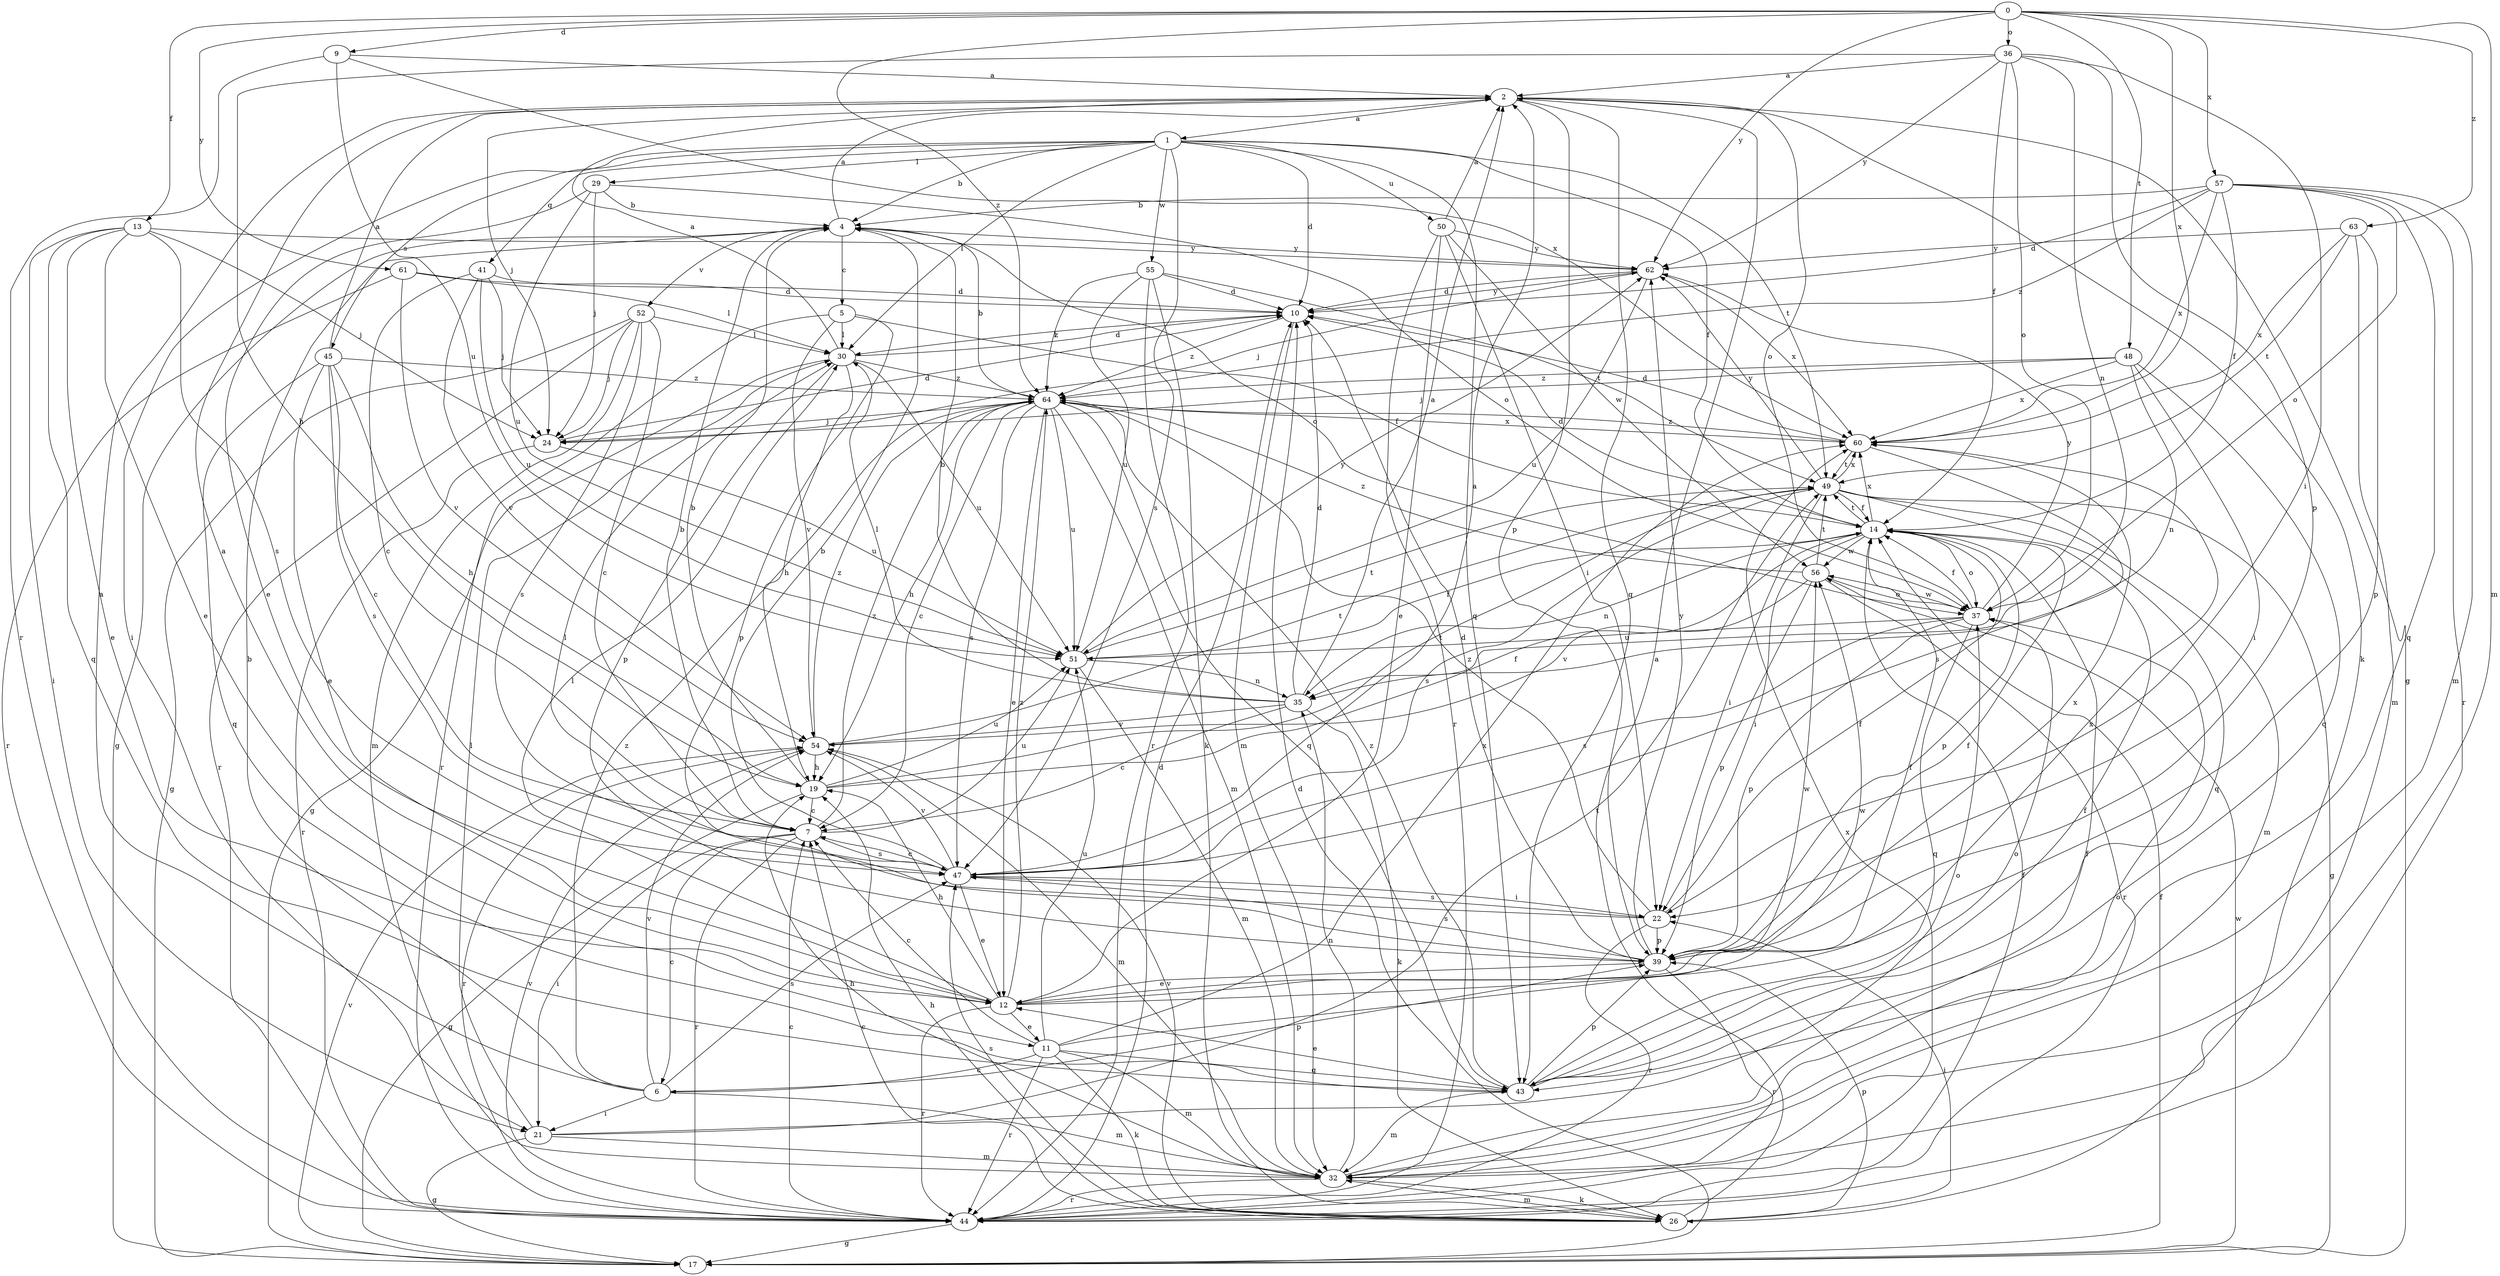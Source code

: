 strict digraph  {
0;
1;
2;
4;
5;
6;
7;
9;
10;
11;
12;
13;
14;
17;
19;
21;
22;
24;
26;
29;
30;
32;
35;
36;
37;
39;
41;
43;
44;
45;
47;
48;
49;
50;
51;
52;
54;
55;
56;
57;
60;
61;
62;
63;
64;
0 -> 9  [label=d];
0 -> 13  [label=f];
0 -> 32  [label=m];
0 -> 36  [label=o];
0 -> 48  [label=t];
0 -> 57  [label=x];
0 -> 60  [label=x];
0 -> 61  [label=y];
0 -> 62  [label=y];
0 -> 63  [label=z];
0 -> 64  [label=z];
1 -> 4  [label=b];
1 -> 10  [label=d];
1 -> 14  [label=f];
1 -> 21  [label=i];
1 -> 29  [label=l];
1 -> 30  [label=l];
1 -> 41  [label=q];
1 -> 43  [label=q];
1 -> 45  [label=s];
1 -> 47  [label=s];
1 -> 49  [label=t];
1 -> 50  [label=u];
1 -> 55  [label=w];
2 -> 1  [label=a];
2 -> 17  [label=g];
2 -> 24  [label=j];
2 -> 26  [label=k];
2 -> 37  [label=o];
2 -> 39  [label=p];
2 -> 43  [label=q];
4 -> 2  [label=a];
4 -> 5  [label=c];
4 -> 17  [label=g];
4 -> 37  [label=o];
4 -> 52  [label=v];
4 -> 62  [label=y];
5 -> 14  [label=f];
5 -> 30  [label=l];
5 -> 39  [label=p];
5 -> 44  [label=r];
5 -> 54  [label=v];
6 -> 2  [label=a];
6 -> 4  [label=b];
6 -> 21  [label=i];
6 -> 32  [label=m];
6 -> 39  [label=p];
6 -> 47  [label=s];
6 -> 54  [label=v];
6 -> 64  [label=z];
7 -> 4  [label=b];
7 -> 6  [label=c];
7 -> 21  [label=i];
7 -> 44  [label=r];
7 -> 47  [label=s];
7 -> 51  [label=u];
7 -> 64  [label=z];
9 -> 2  [label=a];
9 -> 44  [label=r];
9 -> 51  [label=u];
9 -> 60  [label=x];
10 -> 30  [label=l];
10 -> 32  [label=m];
10 -> 62  [label=y];
10 -> 64  [label=z];
11 -> 6  [label=c];
11 -> 7  [label=c];
11 -> 26  [label=k];
11 -> 32  [label=m];
11 -> 43  [label=q];
11 -> 44  [label=r];
11 -> 51  [label=u];
11 -> 56  [label=w];
11 -> 60  [label=x];
12 -> 2  [label=a];
12 -> 11  [label=e];
12 -> 14  [label=f];
12 -> 19  [label=h];
12 -> 30  [label=l];
12 -> 44  [label=r];
12 -> 56  [label=w];
12 -> 60  [label=x];
12 -> 64  [label=z];
13 -> 11  [label=e];
13 -> 12  [label=e];
13 -> 21  [label=i];
13 -> 24  [label=j];
13 -> 43  [label=q];
13 -> 47  [label=s];
13 -> 62  [label=y];
14 -> 10  [label=d];
14 -> 22  [label=i];
14 -> 35  [label=n];
14 -> 37  [label=o];
14 -> 39  [label=p];
14 -> 49  [label=t];
14 -> 56  [label=w];
14 -> 60  [label=x];
17 -> 10  [label=d];
17 -> 14  [label=f];
17 -> 54  [label=v];
17 -> 56  [label=w];
19 -> 4  [label=b];
19 -> 7  [label=c];
19 -> 14  [label=f];
19 -> 17  [label=g];
19 -> 49  [label=t];
19 -> 51  [label=u];
21 -> 17  [label=g];
21 -> 30  [label=l];
21 -> 32  [label=m];
21 -> 37  [label=o];
21 -> 49  [label=t];
22 -> 14  [label=f];
22 -> 30  [label=l];
22 -> 39  [label=p];
22 -> 44  [label=r];
22 -> 47  [label=s];
22 -> 64  [label=z];
24 -> 10  [label=d];
24 -> 44  [label=r];
24 -> 51  [label=u];
26 -> 2  [label=a];
26 -> 7  [label=c];
26 -> 19  [label=h];
26 -> 22  [label=i];
26 -> 32  [label=m];
26 -> 39  [label=p];
26 -> 47  [label=s];
26 -> 54  [label=v];
29 -> 4  [label=b];
29 -> 12  [label=e];
29 -> 24  [label=j];
29 -> 37  [label=o];
29 -> 51  [label=u];
30 -> 2  [label=a];
30 -> 10  [label=d];
30 -> 17  [label=g];
30 -> 19  [label=h];
30 -> 39  [label=p];
30 -> 51  [label=u];
30 -> 64  [label=z];
32 -> 14  [label=f];
32 -> 19  [label=h];
32 -> 26  [label=k];
32 -> 35  [label=n];
32 -> 37  [label=o];
32 -> 44  [label=r];
35 -> 2  [label=a];
35 -> 4  [label=b];
35 -> 7  [label=c];
35 -> 10  [label=d];
35 -> 26  [label=k];
35 -> 30  [label=l];
35 -> 54  [label=v];
36 -> 2  [label=a];
36 -> 14  [label=f];
36 -> 19  [label=h];
36 -> 22  [label=i];
36 -> 35  [label=n];
36 -> 37  [label=o];
36 -> 39  [label=p];
36 -> 62  [label=y];
37 -> 14  [label=f];
37 -> 39  [label=p];
37 -> 43  [label=q];
37 -> 47  [label=s];
37 -> 51  [label=u];
37 -> 56  [label=w];
37 -> 62  [label=y];
39 -> 10  [label=d];
39 -> 12  [label=e];
39 -> 14  [label=f];
39 -> 44  [label=r];
39 -> 47  [label=s];
39 -> 60  [label=x];
39 -> 62  [label=y];
41 -> 7  [label=c];
41 -> 10  [label=d];
41 -> 24  [label=j];
41 -> 51  [label=u];
41 -> 54  [label=v];
43 -> 12  [label=e];
43 -> 14  [label=f];
43 -> 32  [label=m];
43 -> 37  [label=o];
43 -> 39  [label=p];
43 -> 64  [label=z];
44 -> 7  [label=c];
44 -> 10  [label=d];
44 -> 14  [label=f];
44 -> 17  [label=g];
44 -> 54  [label=v];
44 -> 60  [label=x];
45 -> 2  [label=a];
45 -> 7  [label=c];
45 -> 12  [label=e];
45 -> 19  [label=h];
45 -> 43  [label=q];
45 -> 47  [label=s];
45 -> 64  [label=z];
47 -> 2  [label=a];
47 -> 4  [label=b];
47 -> 7  [label=c];
47 -> 12  [label=e];
47 -> 22  [label=i];
47 -> 54  [label=v];
48 -> 22  [label=i];
48 -> 24  [label=j];
48 -> 35  [label=n];
48 -> 43  [label=q];
48 -> 60  [label=x];
48 -> 64  [label=z];
49 -> 14  [label=f];
49 -> 17  [label=g];
49 -> 22  [label=i];
49 -> 32  [label=m];
49 -> 43  [label=q];
49 -> 47  [label=s];
49 -> 60  [label=x];
49 -> 62  [label=y];
50 -> 2  [label=a];
50 -> 12  [label=e];
50 -> 22  [label=i];
50 -> 44  [label=r];
50 -> 56  [label=w];
50 -> 62  [label=y];
51 -> 14  [label=f];
51 -> 32  [label=m];
51 -> 35  [label=n];
51 -> 49  [label=t];
51 -> 62  [label=y];
52 -> 7  [label=c];
52 -> 17  [label=g];
52 -> 24  [label=j];
52 -> 30  [label=l];
52 -> 32  [label=m];
52 -> 44  [label=r];
52 -> 47  [label=s];
54 -> 19  [label=h];
54 -> 32  [label=m];
54 -> 44  [label=r];
54 -> 49  [label=t];
54 -> 64  [label=z];
55 -> 10  [label=d];
55 -> 26  [label=k];
55 -> 44  [label=r];
55 -> 49  [label=t];
55 -> 51  [label=u];
55 -> 64  [label=z];
56 -> 37  [label=o];
56 -> 39  [label=p];
56 -> 44  [label=r];
56 -> 49  [label=t];
56 -> 54  [label=v];
56 -> 64  [label=z];
57 -> 4  [label=b];
57 -> 10  [label=d];
57 -> 14  [label=f];
57 -> 32  [label=m];
57 -> 37  [label=o];
57 -> 43  [label=q];
57 -> 44  [label=r];
57 -> 60  [label=x];
57 -> 64  [label=z];
60 -> 10  [label=d];
60 -> 47  [label=s];
60 -> 49  [label=t];
60 -> 64  [label=z];
61 -> 10  [label=d];
61 -> 30  [label=l];
61 -> 44  [label=r];
61 -> 54  [label=v];
62 -> 10  [label=d];
62 -> 24  [label=j];
62 -> 51  [label=u];
62 -> 60  [label=x];
63 -> 32  [label=m];
63 -> 39  [label=p];
63 -> 49  [label=t];
63 -> 60  [label=x];
63 -> 62  [label=y];
64 -> 4  [label=b];
64 -> 7  [label=c];
64 -> 12  [label=e];
64 -> 19  [label=h];
64 -> 24  [label=j];
64 -> 32  [label=m];
64 -> 43  [label=q];
64 -> 47  [label=s];
64 -> 51  [label=u];
64 -> 60  [label=x];
}
